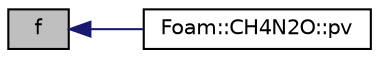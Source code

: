 digraph "f"
{
  bgcolor="transparent";
  edge [fontname="Helvetica",fontsize="10",labelfontname="Helvetica",labelfontsize="10"];
  node [fontname="Helvetica",fontsize="10",shape=record];
  rankdir="LR";
  Node1 [label="f",height=0.2,width=0.4,color="black", fillcolor="grey75", style="filled" fontcolor="black"];
  Node1 -> Node2 [dir="back",color="midnightblue",fontsize="10",style="solid",fontname="Helvetica"];
  Node2 [label="Foam::CH4N2O::pv",height=0.2,width=0.4,color="black",URL="$classFoam_1_1CH4N2O.html#a5260d9b7d16fe83c9e77a099f8b3ce3b",tooltip="Vapour pressure [Pa]. "];
}
